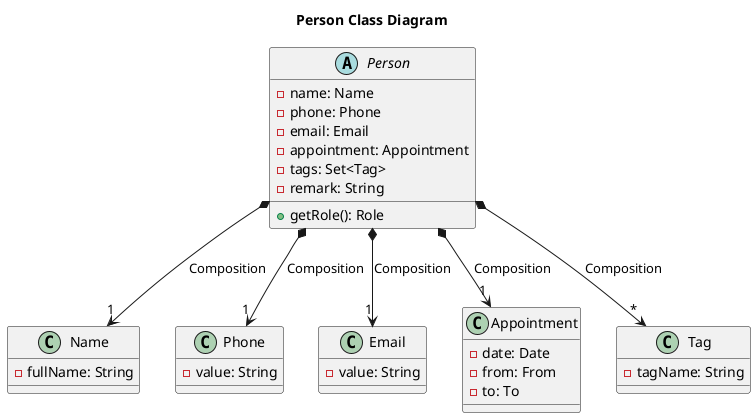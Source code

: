 @startuml
title Person Class Diagram

abstract class Person {
    - name: Name
    - phone: Phone
    - email: Email
    - appointment: Appointment
    - tags: Set<Tag>
    - remark: String
    + getRole(): Role
}

class Name {
    - fullName: String
}

class Phone {
    - value: String
}

class Email {
    - value: String
}

class Appointment {
    - date: Date
    - from: From
    - to: To
}

class Tag {
    - tagName: String
}

Person *--> "1" Name : Composition
Person *--> "1" Phone : Composition
Person *--> "1" Email : Composition
Person *--> "1" Appointment : Composition
Person *--> "*" Tag : Composition

@enduml
